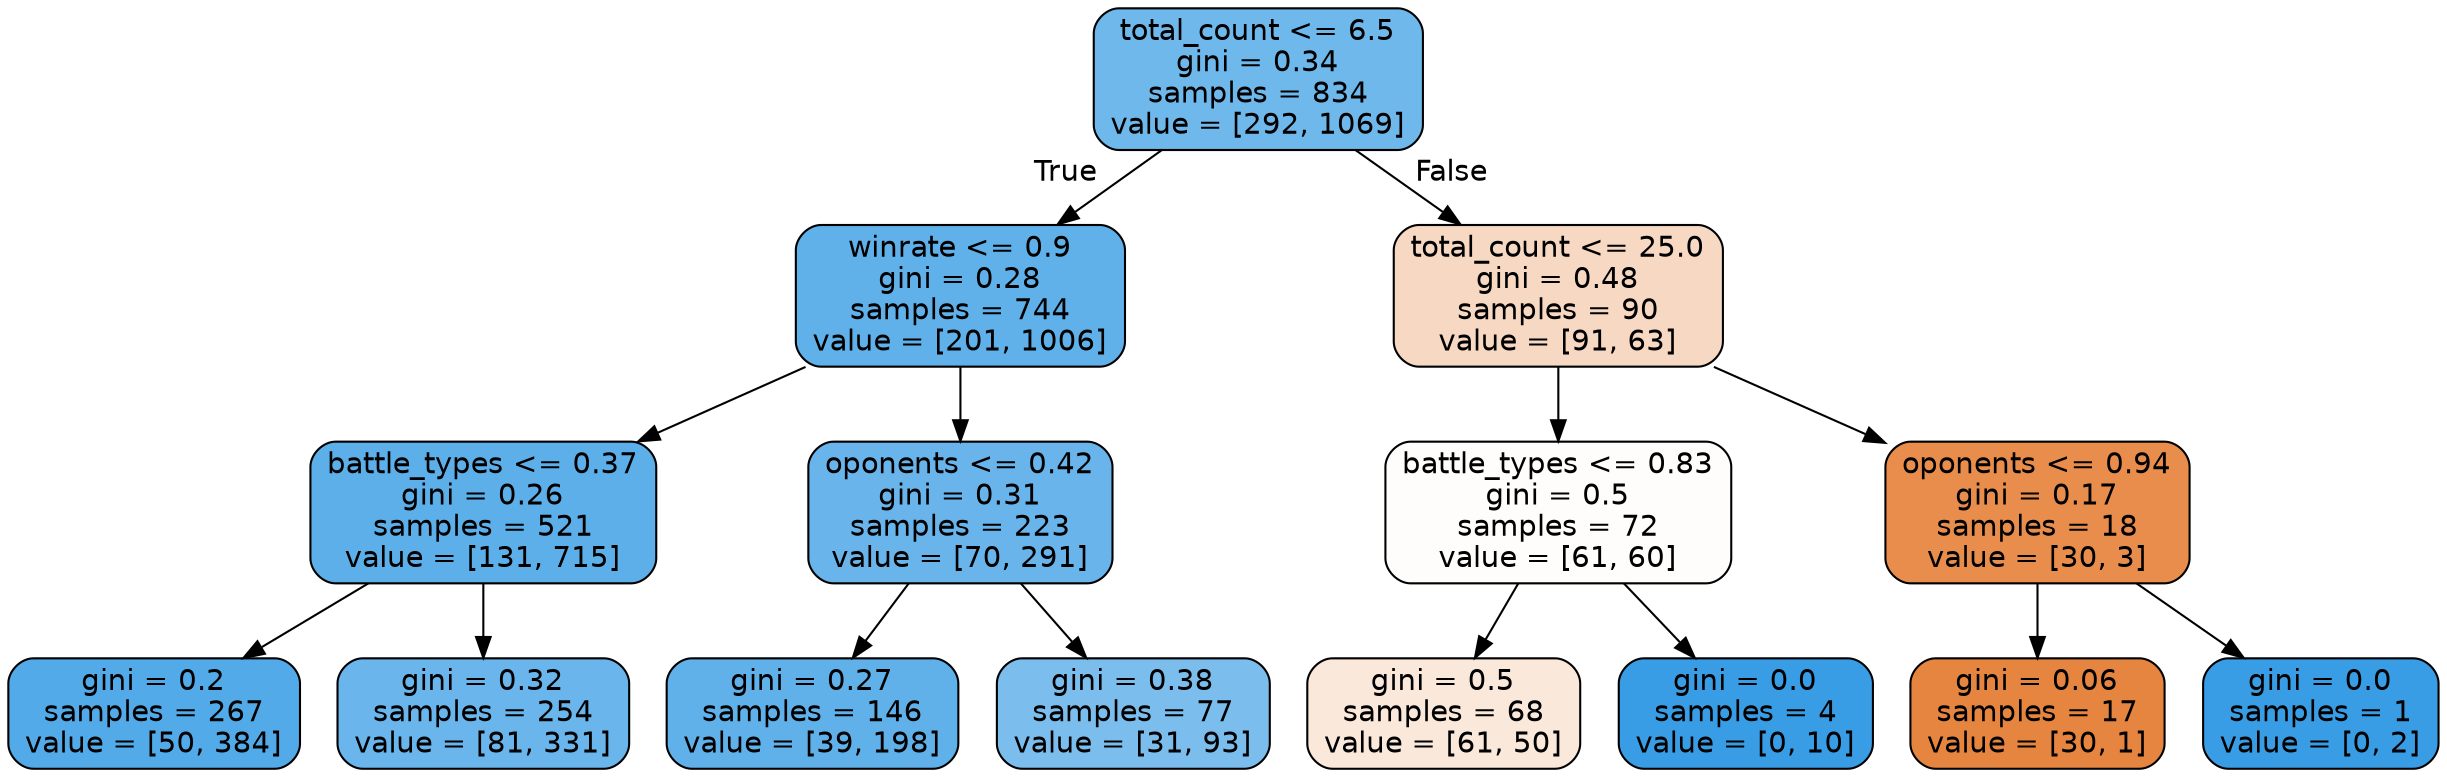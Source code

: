 digraph Tree {
node [shape=box, style="filled, rounded", color="black", fontname=helvetica] ;
edge [fontname=helvetica] ;
0 [label="total_count <= 6.5\ngini = 0.34\nsamples = 834\nvalue = [292, 1069]", fillcolor="#399de5b9"] ;
1 [label="winrate <= 0.9\ngini = 0.28\nsamples = 744\nvalue = [201, 1006]", fillcolor="#399de5cc"] ;
0 -> 1 [labeldistance=2.5, labelangle=45, headlabel="True"] ;
2 [label="battle_types <= 0.37\ngini = 0.26\nsamples = 521\nvalue = [131, 715]", fillcolor="#399de5d0"] ;
1 -> 2 ;
3 [label="gini = 0.2\nsamples = 267\nvalue = [50, 384]", fillcolor="#399de5de"] ;
2 -> 3 ;
4 [label="gini = 0.32\nsamples = 254\nvalue = [81, 331]", fillcolor="#399de5c1"] ;
2 -> 4 ;
5 [label="oponents <= 0.42\ngini = 0.31\nsamples = 223\nvalue = [70, 291]", fillcolor="#399de5c2"] ;
1 -> 5 ;
6 [label="gini = 0.27\nsamples = 146\nvalue = [39, 198]", fillcolor="#399de5cd"] ;
5 -> 6 ;
7 [label="gini = 0.38\nsamples = 77\nvalue = [31, 93]", fillcolor="#399de5aa"] ;
5 -> 7 ;
8 [label="total_count <= 25.0\ngini = 0.48\nsamples = 90\nvalue = [91, 63]", fillcolor="#e581394e"] ;
0 -> 8 [labeldistance=2.5, labelangle=-45, headlabel="False"] ;
9 [label="battle_types <= 0.83\ngini = 0.5\nsamples = 72\nvalue = [61, 60]", fillcolor="#e5813904"] ;
8 -> 9 ;
10 [label="gini = 0.5\nsamples = 68\nvalue = [61, 50]", fillcolor="#e581392e"] ;
9 -> 10 ;
11 [label="gini = 0.0\nsamples = 4\nvalue = [0, 10]", fillcolor="#399de5ff"] ;
9 -> 11 ;
12 [label="oponents <= 0.94\ngini = 0.17\nsamples = 18\nvalue = [30, 3]", fillcolor="#e58139e6"] ;
8 -> 12 ;
13 [label="gini = 0.06\nsamples = 17\nvalue = [30, 1]", fillcolor="#e58139f6"] ;
12 -> 13 ;
14 [label="gini = 0.0\nsamples = 1\nvalue = [0, 2]", fillcolor="#399de5ff"] ;
12 -> 14 ;
}